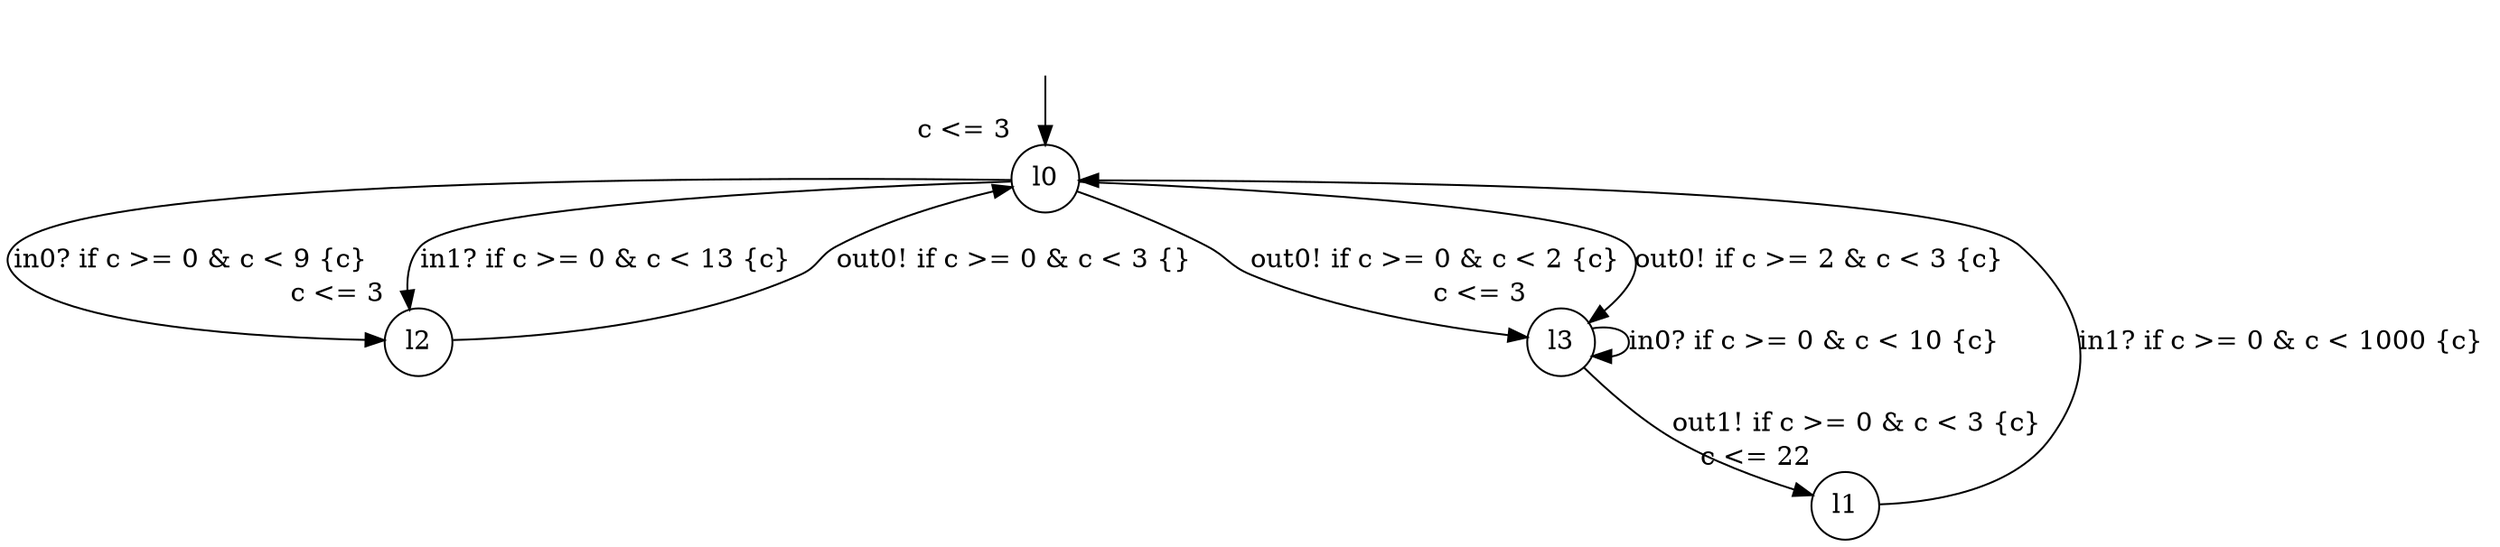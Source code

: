 digraph g {
__start0 [label="" shape="none"];
l0 [shape="circle" margin=0 label="l0", xlabel="c <= 3"];
l1 [shape="circle" margin=0 label="l1", xlabel="c <= 22"];
l2 [shape="circle" margin=0 label="l2", xlabel="c <= 3"];
l3 [shape="circle" margin=0 label="l3", xlabel="c <= 3"];
l0 -> l2 [label="in0? if c >= 0 & c < 9 {c} "];
l0 -> l2 [label="in1? if c >= 0 & c < 13 {c} "];
l0 -> l3 [label="out0! if c >= 0 & c < 2 {c} "];
l0 -> l3 [label="out0! if c >= 2 & c < 3 {c} "];
l1 -> l0 [label="in1? if c >= 0 & c < 1000 {c} "];
l2 -> l0 [label="out0! if c >= 0 & c < 3 {} "];
l3 -> l1 [label="out1! if c >= 0 & c < 3 {c} "];
l3 -> l3 [label="in0? if c >= 0 & c < 10 {c} "];
__start0 -> l0;
}
